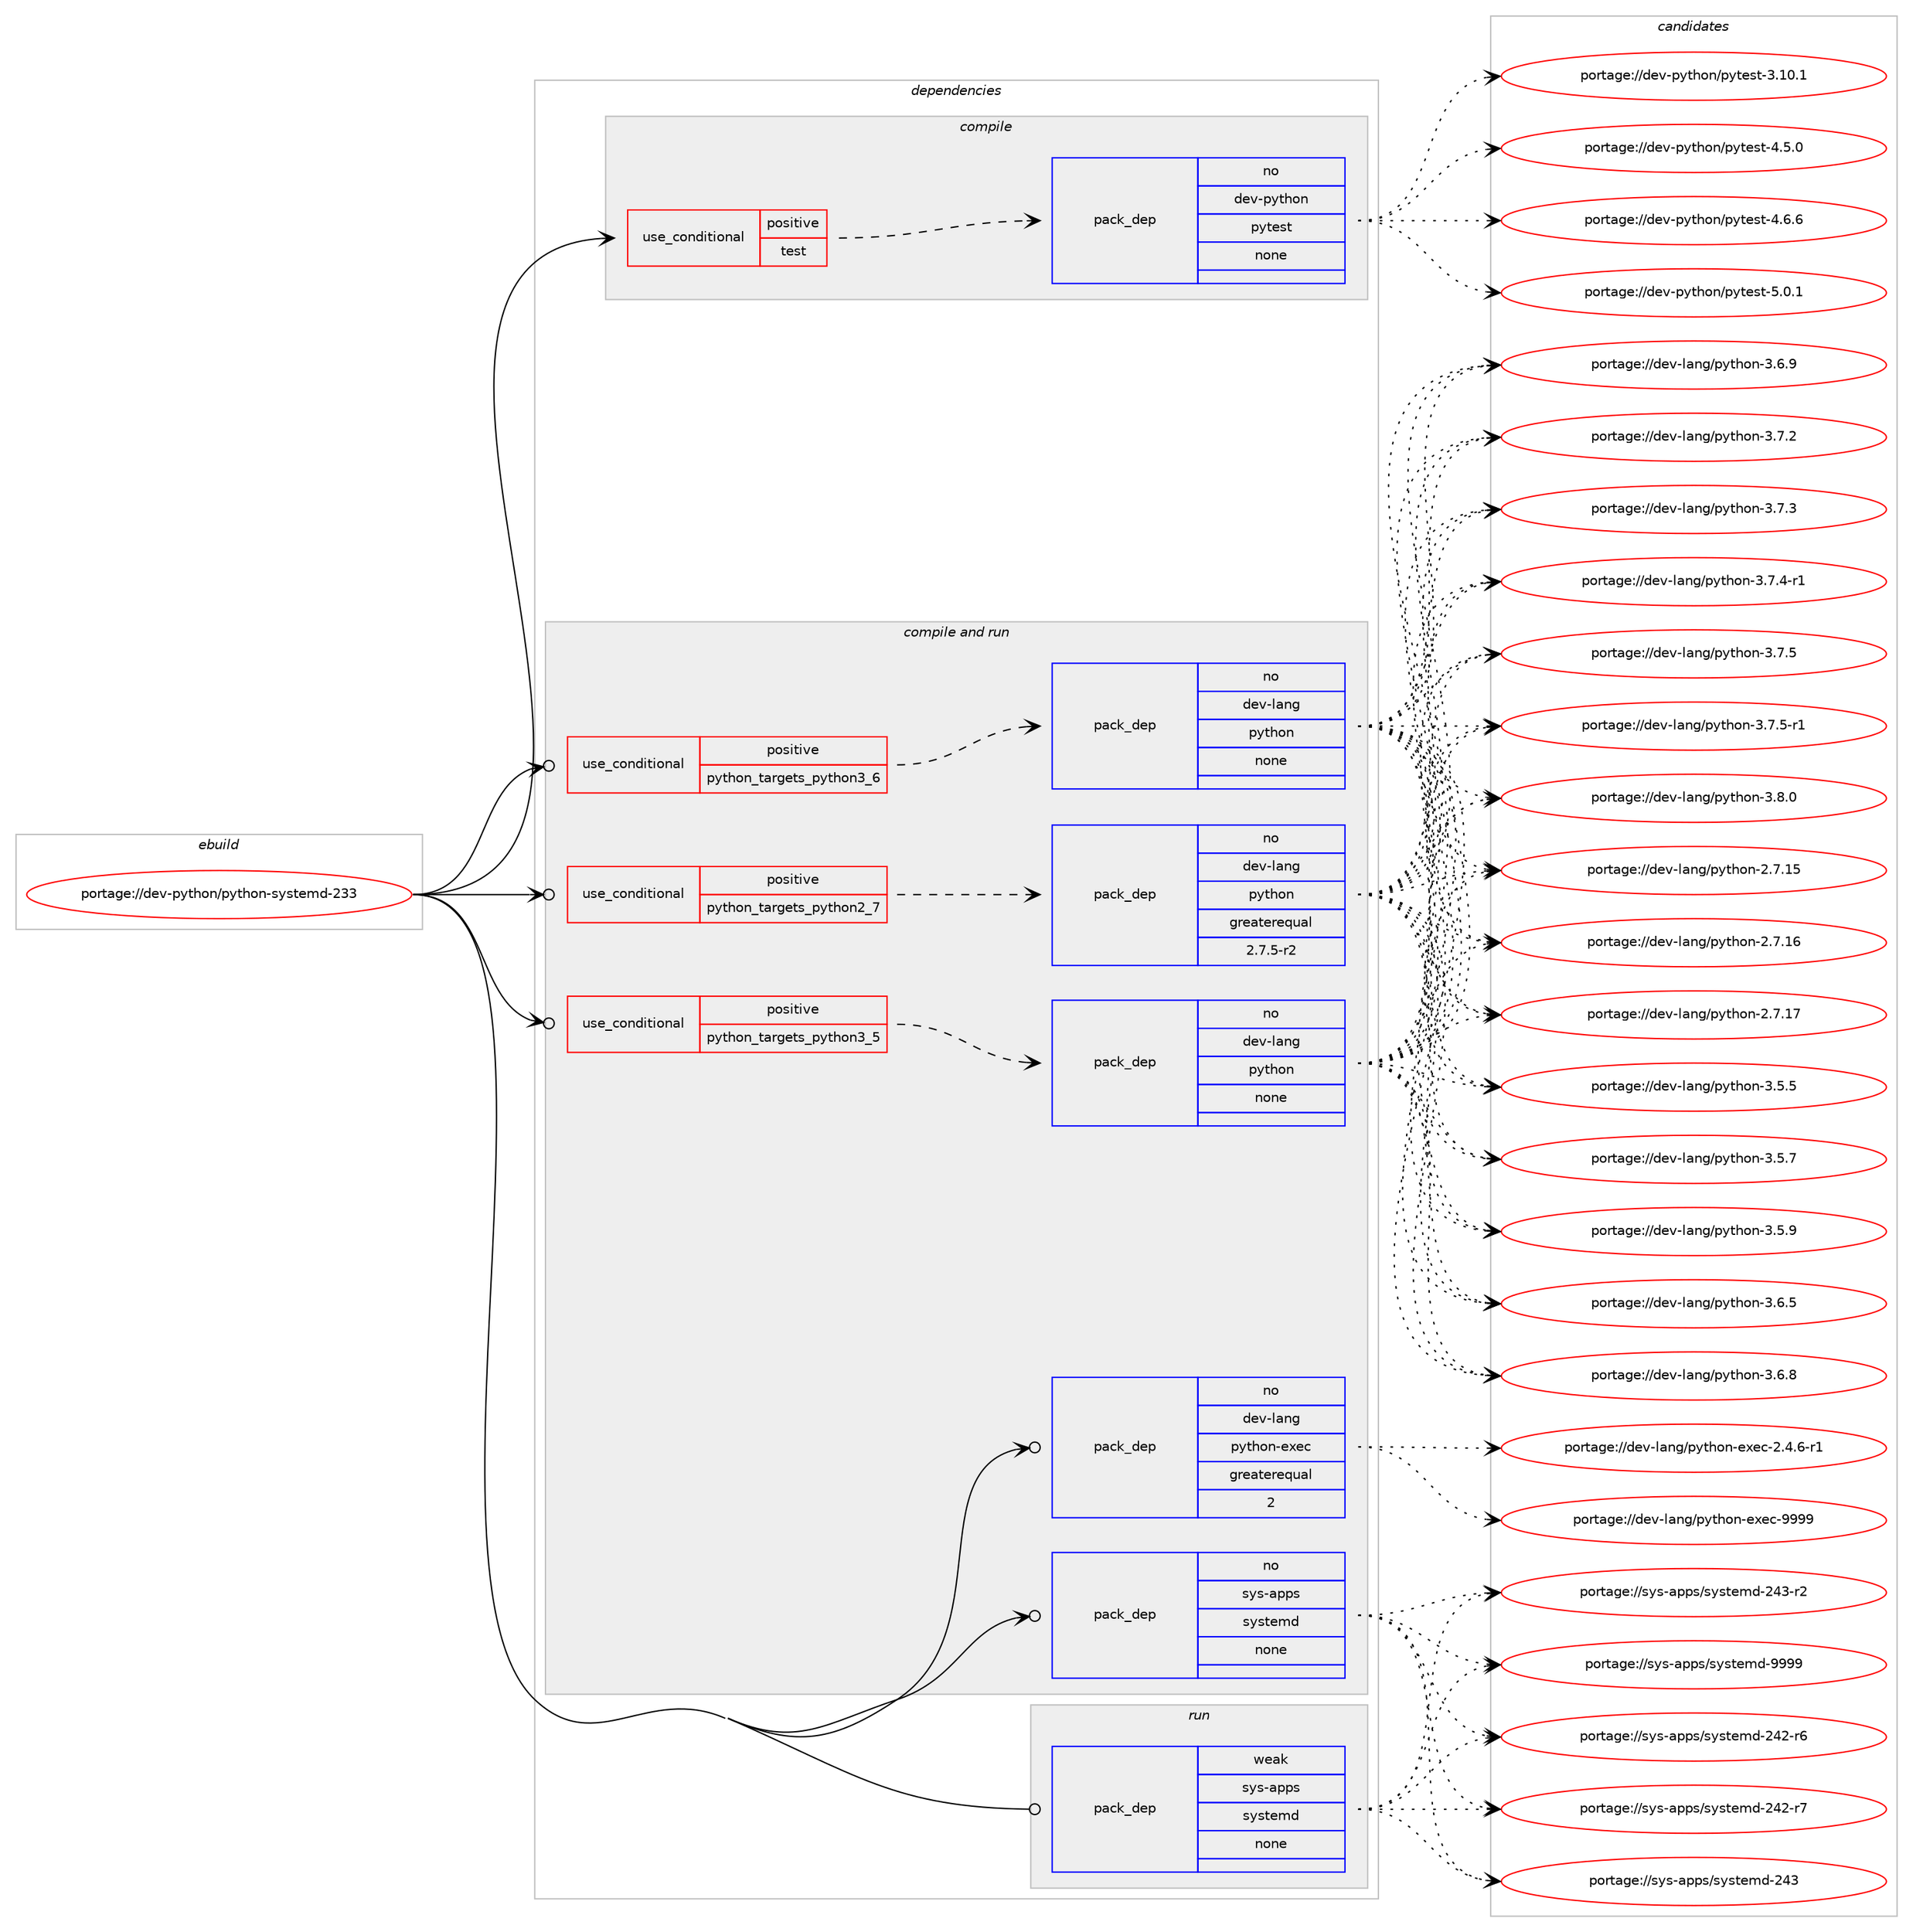 digraph prolog {

# *************
# Graph options
# *************

newrank=true;
concentrate=true;
compound=true;
graph [rankdir=LR,fontname=Helvetica,fontsize=10,ranksep=1.5];#, ranksep=2.5, nodesep=0.2];
edge  [arrowhead=vee];
node  [fontname=Helvetica,fontsize=10];

# **********
# The ebuild
# **********

subgraph cluster_leftcol {
color=gray;
rank=same;
label=<<i>ebuild</i>>;
id [label="portage://dev-python/python-systemd-233", color=red, width=4, href="../dev-python/python-systemd-233.svg"];
}

# ****************
# The dependencies
# ****************

subgraph cluster_midcol {
color=gray;
label=<<i>dependencies</i>>;
subgraph cluster_compile {
fillcolor="#eeeeee";
style=filled;
label=<<i>compile</i>>;
subgraph cond37251 {
dependency168056 [label=<<TABLE BORDER="0" CELLBORDER="1" CELLSPACING="0" CELLPADDING="4"><TR><TD ROWSPAN="3" CELLPADDING="10">use_conditional</TD></TR><TR><TD>positive</TD></TR><TR><TD>test</TD></TR></TABLE>>, shape=none, color=red];
subgraph pack127411 {
dependency168057 [label=<<TABLE BORDER="0" CELLBORDER="1" CELLSPACING="0" CELLPADDING="4" WIDTH="220"><TR><TD ROWSPAN="6" CELLPADDING="30">pack_dep</TD></TR><TR><TD WIDTH="110">no</TD></TR><TR><TD>dev-python</TD></TR><TR><TD>pytest</TD></TR><TR><TD>none</TD></TR><TR><TD></TD></TR></TABLE>>, shape=none, color=blue];
}
dependency168056:e -> dependency168057:w [weight=20,style="dashed",arrowhead="vee"];
}
id:e -> dependency168056:w [weight=20,style="solid",arrowhead="vee"];
}
subgraph cluster_compileandrun {
fillcolor="#eeeeee";
style=filled;
label=<<i>compile and run</i>>;
subgraph cond37252 {
dependency168058 [label=<<TABLE BORDER="0" CELLBORDER="1" CELLSPACING="0" CELLPADDING="4"><TR><TD ROWSPAN="3" CELLPADDING="10">use_conditional</TD></TR><TR><TD>positive</TD></TR><TR><TD>python_targets_python2_7</TD></TR></TABLE>>, shape=none, color=red];
subgraph pack127412 {
dependency168059 [label=<<TABLE BORDER="0" CELLBORDER="1" CELLSPACING="0" CELLPADDING="4" WIDTH="220"><TR><TD ROWSPAN="6" CELLPADDING="30">pack_dep</TD></TR><TR><TD WIDTH="110">no</TD></TR><TR><TD>dev-lang</TD></TR><TR><TD>python</TD></TR><TR><TD>greaterequal</TD></TR><TR><TD>2.7.5-r2</TD></TR></TABLE>>, shape=none, color=blue];
}
dependency168058:e -> dependency168059:w [weight=20,style="dashed",arrowhead="vee"];
}
id:e -> dependency168058:w [weight=20,style="solid",arrowhead="odotvee"];
subgraph cond37253 {
dependency168060 [label=<<TABLE BORDER="0" CELLBORDER="1" CELLSPACING="0" CELLPADDING="4"><TR><TD ROWSPAN="3" CELLPADDING="10">use_conditional</TD></TR><TR><TD>positive</TD></TR><TR><TD>python_targets_python3_5</TD></TR></TABLE>>, shape=none, color=red];
subgraph pack127413 {
dependency168061 [label=<<TABLE BORDER="0" CELLBORDER="1" CELLSPACING="0" CELLPADDING="4" WIDTH="220"><TR><TD ROWSPAN="6" CELLPADDING="30">pack_dep</TD></TR><TR><TD WIDTH="110">no</TD></TR><TR><TD>dev-lang</TD></TR><TR><TD>python</TD></TR><TR><TD>none</TD></TR><TR><TD></TD></TR></TABLE>>, shape=none, color=blue];
}
dependency168060:e -> dependency168061:w [weight=20,style="dashed",arrowhead="vee"];
}
id:e -> dependency168060:w [weight=20,style="solid",arrowhead="odotvee"];
subgraph cond37254 {
dependency168062 [label=<<TABLE BORDER="0" CELLBORDER="1" CELLSPACING="0" CELLPADDING="4"><TR><TD ROWSPAN="3" CELLPADDING="10">use_conditional</TD></TR><TR><TD>positive</TD></TR><TR><TD>python_targets_python3_6</TD></TR></TABLE>>, shape=none, color=red];
subgraph pack127414 {
dependency168063 [label=<<TABLE BORDER="0" CELLBORDER="1" CELLSPACING="0" CELLPADDING="4" WIDTH="220"><TR><TD ROWSPAN="6" CELLPADDING="30">pack_dep</TD></TR><TR><TD WIDTH="110">no</TD></TR><TR><TD>dev-lang</TD></TR><TR><TD>python</TD></TR><TR><TD>none</TD></TR><TR><TD></TD></TR></TABLE>>, shape=none, color=blue];
}
dependency168062:e -> dependency168063:w [weight=20,style="dashed",arrowhead="vee"];
}
id:e -> dependency168062:w [weight=20,style="solid",arrowhead="odotvee"];
subgraph pack127415 {
dependency168064 [label=<<TABLE BORDER="0" CELLBORDER="1" CELLSPACING="0" CELLPADDING="4" WIDTH="220"><TR><TD ROWSPAN="6" CELLPADDING="30">pack_dep</TD></TR><TR><TD WIDTH="110">no</TD></TR><TR><TD>dev-lang</TD></TR><TR><TD>python-exec</TD></TR><TR><TD>greaterequal</TD></TR><TR><TD>2</TD></TR></TABLE>>, shape=none, color=blue];
}
id:e -> dependency168064:w [weight=20,style="solid",arrowhead="odotvee"];
subgraph pack127416 {
dependency168065 [label=<<TABLE BORDER="0" CELLBORDER="1" CELLSPACING="0" CELLPADDING="4" WIDTH="220"><TR><TD ROWSPAN="6" CELLPADDING="30">pack_dep</TD></TR><TR><TD WIDTH="110">no</TD></TR><TR><TD>sys-apps</TD></TR><TR><TD>systemd</TD></TR><TR><TD>none</TD></TR><TR><TD></TD></TR></TABLE>>, shape=none, color=blue];
}
id:e -> dependency168065:w [weight=20,style="solid",arrowhead="odotvee"];
}
subgraph cluster_run {
fillcolor="#eeeeee";
style=filled;
label=<<i>run</i>>;
subgraph pack127417 {
dependency168066 [label=<<TABLE BORDER="0" CELLBORDER="1" CELLSPACING="0" CELLPADDING="4" WIDTH="220"><TR><TD ROWSPAN="6" CELLPADDING="30">pack_dep</TD></TR><TR><TD WIDTH="110">weak</TD></TR><TR><TD>sys-apps</TD></TR><TR><TD>systemd</TD></TR><TR><TD>none</TD></TR><TR><TD></TD></TR></TABLE>>, shape=none, color=blue];
}
id:e -> dependency168066:w [weight=20,style="solid",arrowhead="odot"];
}
}

# **************
# The candidates
# **************

subgraph cluster_choices {
rank=same;
color=gray;
label=<<i>candidates</i>>;

subgraph choice127411 {
color=black;
nodesep=1;
choiceportage100101118451121211161041111104711212111610111511645514649484649 [label="portage://dev-python/pytest-3.10.1", color=red, width=4,href="../dev-python/pytest-3.10.1.svg"];
choiceportage1001011184511212111610411111047112121116101115116455246534648 [label="portage://dev-python/pytest-4.5.0", color=red, width=4,href="../dev-python/pytest-4.5.0.svg"];
choiceportage1001011184511212111610411111047112121116101115116455246544654 [label="portage://dev-python/pytest-4.6.6", color=red, width=4,href="../dev-python/pytest-4.6.6.svg"];
choiceportage1001011184511212111610411111047112121116101115116455346484649 [label="portage://dev-python/pytest-5.0.1", color=red, width=4,href="../dev-python/pytest-5.0.1.svg"];
dependency168057:e -> choiceportage100101118451121211161041111104711212111610111511645514649484649:w [style=dotted,weight="100"];
dependency168057:e -> choiceportage1001011184511212111610411111047112121116101115116455246534648:w [style=dotted,weight="100"];
dependency168057:e -> choiceportage1001011184511212111610411111047112121116101115116455246544654:w [style=dotted,weight="100"];
dependency168057:e -> choiceportage1001011184511212111610411111047112121116101115116455346484649:w [style=dotted,weight="100"];
}
subgraph choice127412 {
color=black;
nodesep=1;
choiceportage10010111845108971101034711212111610411111045504655464953 [label="portage://dev-lang/python-2.7.15", color=red, width=4,href="../dev-lang/python-2.7.15.svg"];
choiceportage10010111845108971101034711212111610411111045504655464954 [label="portage://dev-lang/python-2.7.16", color=red, width=4,href="../dev-lang/python-2.7.16.svg"];
choiceportage10010111845108971101034711212111610411111045504655464955 [label="portage://dev-lang/python-2.7.17", color=red, width=4,href="../dev-lang/python-2.7.17.svg"];
choiceportage100101118451089711010347112121116104111110455146534653 [label="portage://dev-lang/python-3.5.5", color=red, width=4,href="../dev-lang/python-3.5.5.svg"];
choiceportage100101118451089711010347112121116104111110455146534655 [label="portage://dev-lang/python-3.5.7", color=red, width=4,href="../dev-lang/python-3.5.7.svg"];
choiceportage100101118451089711010347112121116104111110455146534657 [label="portage://dev-lang/python-3.5.9", color=red, width=4,href="../dev-lang/python-3.5.9.svg"];
choiceportage100101118451089711010347112121116104111110455146544653 [label="portage://dev-lang/python-3.6.5", color=red, width=4,href="../dev-lang/python-3.6.5.svg"];
choiceportage100101118451089711010347112121116104111110455146544656 [label="portage://dev-lang/python-3.6.8", color=red, width=4,href="../dev-lang/python-3.6.8.svg"];
choiceportage100101118451089711010347112121116104111110455146544657 [label="portage://dev-lang/python-3.6.9", color=red, width=4,href="../dev-lang/python-3.6.9.svg"];
choiceportage100101118451089711010347112121116104111110455146554650 [label="portage://dev-lang/python-3.7.2", color=red, width=4,href="../dev-lang/python-3.7.2.svg"];
choiceportage100101118451089711010347112121116104111110455146554651 [label="portage://dev-lang/python-3.7.3", color=red, width=4,href="../dev-lang/python-3.7.3.svg"];
choiceportage1001011184510897110103471121211161041111104551465546524511449 [label="portage://dev-lang/python-3.7.4-r1", color=red, width=4,href="../dev-lang/python-3.7.4-r1.svg"];
choiceportage100101118451089711010347112121116104111110455146554653 [label="portage://dev-lang/python-3.7.5", color=red, width=4,href="../dev-lang/python-3.7.5.svg"];
choiceportage1001011184510897110103471121211161041111104551465546534511449 [label="portage://dev-lang/python-3.7.5-r1", color=red, width=4,href="../dev-lang/python-3.7.5-r1.svg"];
choiceportage100101118451089711010347112121116104111110455146564648 [label="portage://dev-lang/python-3.8.0", color=red, width=4,href="../dev-lang/python-3.8.0.svg"];
dependency168059:e -> choiceportage10010111845108971101034711212111610411111045504655464953:w [style=dotted,weight="100"];
dependency168059:e -> choiceportage10010111845108971101034711212111610411111045504655464954:w [style=dotted,weight="100"];
dependency168059:e -> choiceportage10010111845108971101034711212111610411111045504655464955:w [style=dotted,weight="100"];
dependency168059:e -> choiceportage100101118451089711010347112121116104111110455146534653:w [style=dotted,weight="100"];
dependency168059:e -> choiceportage100101118451089711010347112121116104111110455146534655:w [style=dotted,weight="100"];
dependency168059:e -> choiceportage100101118451089711010347112121116104111110455146534657:w [style=dotted,weight="100"];
dependency168059:e -> choiceportage100101118451089711010347112121116104111110455146544653:w [style=dotted,weight="100"];
dependency168059:e -> choiceportage100101118451089711010347112121116104111110455146544656:w [style=dotted,weight="100"];
dependency168059:e -> choiceportage100101118451089711010347112121116104111110455146544657:w [style=dotted,weight="100"];
dependency168059:e -> choiceportage100101118451089711010347112121116104111110455146554650:w [style=dotted,weight="100"];
dependency168059:e -> choiceportage100101118451089711010347112121116104111110455146554651:w [style=dotted,weight="100"];
dependency168059:e -> choiceportage1001011184510897110103471121211161041111104551465546524511449:w [style=dotted,weight="100"];
dependency168059:e -> choiceportage100101118451089711010347112121116104111110455146554653:w [style=dotted,weight="100"];
dependency168059:e -> choiceportage1001011184510897110103471121211161041111104551465546534511449:w [style=dotted,weight="100"];
dependency168059:e -> choiceportage100101118451089711010347112121116104111110455146564648:w [style=dotted,weight="100"];
}
subgraph choice127413 {
color=black;
nodesep=1;
choiceportage10010111845108971101034711212111610411111045504655464953 [label="portage://dev-lang/python-2.7.15", color=red, width=4,href="../dev-lang/python-2.7.15.svg"];
choiceportage10010111845108971101034711212111610411111045504655464954 [label="portage://dev-lang/python-2.7.16", color=red, width=4,href="../dev-lang/python-2.7.16.svg"];
choiceportage10010111845108971101034711212111610411111045504655464955 [label="portage://dev-lang/python-2.7.17", color=red, width=4,href="../dev-lang/python-2.7.17.svg"];
choiceportage100101118451089711010347112121116104111110455146534653 [label="portage://dev-lang/python-3.5.5", color=red, width=4,href="../dev-lang/python-3.5.5.svg"];
choiceportage100101118451089711010347112121116104111110455146534655 [label="portage://dev-lang/python-3.5.7", color=red, width=4,href="../dev-lang/python-3.5.7.svg"];
choiceportage100101118451089711010347112121116104111110455146534657 [label="portage://dev-lang/python-3.5.9", color=red, width=4,href="../dev-lang/python-3.5.9.svg"];
choiceportage100101118451089711010347112121116104111110455146544653 [label="portage://dev-lang/python-3.6.5", color=red, width=4,href="../dev-lang/python-3.6.5.svg"];
choiceportage100101118451089711010347112121116104111110455146544656 [label="portage://dev-lang/python-3.6.8", color=red, width=4,href="../dev-lang/python-3.6.8.svg"];
choiceportage100101118451089711010347112121116104111110455146544657 [label="portage://dev-lang/python-3.6.9", color=red, width=4,href="../dev-lang/python-3.6.9.svg"];
choiceportage100101118451089711010347112121116104111110455146554650 [label="portage://dev-lang/python-3.7.2", color=red, width=4,href="../dev-lang/python-3.7.2.svg"];
choiceportage100101118451089711010347112121116104111110455146554651 [label="portage://dev-lang/python-3.7.3", color=red, width=4,href="../dev-lang/python-3.7.3.svg"];
choiceportage1001011184510897110103471121211161041111104551465546524511449 [label="portage://dev-lang/python-3.7.4-r1", color=red, width=4,href="../dev-lang/python-3.7.4-r1.svg"];
choiceportage100101118451089711010347112121116104111110455146554653 [label="portage://dev-lang/python-3.7.5", color=red, width=4,href="../dev-lang/python-3.7.5.svg"];
choiceportage1001011184510897110103471121211161041111104551465546534511449 [label="portage://dev-lang/python-3.7.5-r1", color=red, width=4,href="../dev-lang/python-3.7.5-r1.svg"];
choiceportage100101118451089711010347112121116104111110455146564648 [label="portage://dev-lang/python-3.8.0", color=red, width=4,href="../dev-lang/python-3.8.0.svg"];
dependency168061:e -> choiceportage10010111845108971101034711212111610411111045504655464953:w [style=dotted,weight="100"];
dependency168061:e -> choiceportage10010111845108971101034711212111610411111045504655464954:w [style=dotted,weight="100"];
dependency168061:e -> choiceportage10010111845108971101034711212111610411111045504655464955:w [style=dotted,weight="100"];
dependency168061:e -> choiceportage100101118451089711010347112121116104111110455146534653:w [style=dotted,weight="100"];
dependency168061:e -> choiceportage100101118451089711010347112121116104111110455146534655:w [style=dotted,weight="100"];
dependency168061:e -> choiceportage100101118451089711010347112121116104111110455146534657:w [style=dotted,weight="100"];
dependency168061:e -> choiceportage100101118451089711010347112121116104111110455146544653:w [style=dotted,weight="100"];
dependency168061:e -> choiceportage100101118451089711010347112121116104111110455146544656:w [style=dotted,weight="100"];
dependency168061:e -> choiceportage100101118451089711010347112121116104111110455146544657:w [style=dotted,weight="100"];
dependency168061:e -> choiceportage100101118451089711010347112121116104111110455146554650:w [style=dotted,weight="100"];
dependency168061:e -> choiceportage100101118451089711010347112121116104111110455146554651:w [style=dotted,weight="100"];
dependency168061:e -> choiceportage1001011184510897110103471121211161041111104551465546524511449:w [style=dotted,weight="100"];
dependency168061:e -> choiceportage100101118451089711010347112121116104111110455146554653:w [style=dotted,weight="100"];
dependency168061:e -> choiceportage1001011184510897110103471121211161041111104551465546534511449:w [style=dotted,weight="100"];
dependency168061:e -> choiceportage100101118451089711010347112121116104111110455146564648:w [style=dotted,weight="100"];
}
subgraph choice127414 {
color=black;
nodesep=1;
choiceportage10010111845108971101034711212111610411111045504655464953 [label="portage://dev-lang/python-2.7.15", color=red, width=4,href="../dev-lang/python-2.7.15.svg"];
choiceportage10010111845108971101034711212111610411111045504655464954 [label="portage://dev-lang/python-2.7.16", color=red, width=4,href="../dev-lang/python-2.7.16.svg"];
choiceportage10010111845108971101034711212111610411111045504655464955 [label="portage://dev-lang/python-2.7.17", color=red, width=4,href="../dev-lang/python-2.7.17.svg"];
choiceportage100101118451089711010347112121116104111110455146534653 [label="portage://dev-lang/python-3.5.5", color=red, width=4,href="../dev-lang/python-3.5.5.svg"];
choiceportage100101118451089711010347112121116104111110455146534655 [label="portage://dev-lang/python-3.5.7", color=red, width=4,href="../dev-lang/python-3.5.7.svg"];
choiceportage100101118451089711010347112121116104111110455146534657 [label="portage://dev-lang/python-3.5.9", color=red, width=4,href="../dev-lang/python-3.5.9.svg"];
choiceportage100101118451089711010347112121116104111110455146544653 [label="portage://dev-lang/python-3.6.5", color=red, width=4,href="../dev-lang/python-3.6.5.svg"];
choiceportage100101118451089711010347112121116104111110455146544656 [label="portage://dev-lang/python-3.6.8", color=red, width=4,href="../dev-lang/python-3.6.8.svg"];
choiceportage100101118451089711010347112121116104111110455146544657 [label="portage://dev-lang/python-3.6.9", color=red, width=4,href="../dev-lang/python-3.6.9.svg"];
choiceportage100101118451089711010347112121116104111110455146554650 [label="portage://dev-lang/python-3.7.2", color=red, width=4,href="../dev-lang/python-3.7.2.svg"];
choiceportage100101118451089711010347112121116104111110455146554651 [label="portage://dev-lang/python-3.7.3", color=red, width=4,href="../dev-lang/python-3.7.3.svg"];
choiceportage1001011184510897110103471121211161041111104551465546524511449 [label="portage://dev-lang/python-3.7.4-r1", color=red, width=4,href="../dev-lang/python-3.7.4-r1.svg"];
choiceportage100101118451089711010347112121116104111110455146554653 [label="portage://dev-lang/python-3.7.5", color=red, width=4,href="../dev-lang/python-3.7.5.svg"];
choiceportage1001011184510897110103471121211161041111104551465546534511449 [label="portage://dev-lang/python-3.7.5-r1", color=red, width=4,href="../dev-lang/python-3.7.5-r1.svg"];
choiceportage100101118451089711010347112121116104111110455146564648 [label="portage://dev-lang/python-3.8.0", color=red, width=4,href="../dev-lang/python-3.8.0.svg"];
dependency168063:e -> choiceportage10010111845108971101034711212111610411111045504655464953:w [style=dotted,weight="100"];
dependency168063:e -> choiceportage10010111845108971101034711212111610411111045504655464954:w [style=dotted,weight="100"];
dependency168063:e -> choiceportage10010111845108971101034711212111610411111045504655464955:w [style=dotted,weight="100"];
dependency168063:e -> choiceportage100101118451089711010347112121116104111110455146534653:w [style=dotted,weight="100"];
dependency168063:e -> choiceportage100101118451089711010347112121116104111110455146534655:w [style=dotted,weight="100"];
dependency168063:e -> choiceportage100101118451089711010347112121116104111110455146534657:w [style=dotted,weight="100"];
dependency168063:e -> choiceportage100101118451089711010347112121116104111110455146544653:w [style=dotted,weight="100"];
dependency168063:e -> choiceportage100101118451089711010347112121116104111110455146544656:w [style=dotted,weight="100"];
dependency168063:e -> choiceportage100101118451089711010347112121116104111110455146544657:w [style=dotted,weight="100"];
dependency168063:e -> choiceportage100101118451089711010347112121116104111110455146554650:w [style=dotted,weight="100"];
dependency168063:e -> choiceportage100101118451089711010347112121116104111110455146554651:w [style=dotted,weight="100"];
dependency168063:e -> choiceportage1001011184510897110103471121211161041111104551465546524511449:w [style=dotted,weight="100"];
dependency168063:e -> choiceportage100101118451089711010347112121116104111110455146554653:w [style=dotted,weight="100"];
dependency168063:e -> choiceportage1001011184510897110103471121211161041111104551465546534511449:w [style=dotted,weight="100"];
dependency168063:e -> choiceportage100101118451089711010347112121116104111110455146564648:w [style=dotted,weight="100"];
}
subgraph choice127415 {
color=black;
nodesep=1;
choiceportage10010111845108971101034711212111610411111045101120101994550465246544511449 [label="portage://dev-lang/python-exec-2.4.6-r1", color=red, width=4,href="../dev-lang/python-exec-2.4.6-r1.svg"];
choiceportage10010111845108971101034711212111610411111045101120101994557575757 [label="portage://dev-lang/python-exec-9999", color=red, width=4,href="../dev-lang/python-exec-9999.svg"];
dependency168064:e -> choiceportage10010111845108971101034711212111610411111045101120101994550465246544511449:w [style=dotted,weight="100"];
dependency168064:e -> choiceportage10010111845108971101034711212111610411111045101120101994557575757:w [style=dotted,weight="100"];
}
subgraph choice127416 {
color=black;
nodesep=1;
choiceportage115121115459711211211547115121115116101109100455052504511454 [label="portage://sys-apps/systemd-242-r6", color=red, width=4,href="../sys-apps/systemd-242-r6.svg"];
choiceportage115121115459711211211547115121115116101109100455052504511455 [label="portage://sys-apps/systemd-242-r7", color=red, width=4,href="../sys-apps/systemd-242-r7.svg"];
choiceportage11512111545971121121154711512111511610110910045505251 [label="portage://sys-apps/systemd-243", color=red, width=4,href="../sys-apps/systemd-243.svg"];
choiceportage115121115459711211211547115121115116101109100455052514511450 [label="portage://sys-apps/systemd-243-r2", color=red, width=4,href="../sys-apps/systemd-243-r2.svg"];
choiceportage1151211154597112112115471151211151161011091004557575757 [label="portage://sys-apps/systemd-9999", color=red, width=4,href="../sys-apps/systemd-9999.svg"];
dependency168065:e -> choiceportage115121115459711211211547115121115116101109100455052504511454:w [style=dotted,weight="100"];
dependency168065:e -> choiceportage115121115459711211211547115121115116101109100455052504511455:w [style=dotted,weight="100"];
dependency168065:e -> choiceportage11512111545971121121154711512111511610110910045505251:w [style=dotted,weight="100"];
dependency168065:e -> choiceportage115121115459711211211547115121115116101109100455052514511450:w [style=dotted,weight="100"];
dependency168065:e -> choiceportage1151211154597112112115471151211151161011091004557575757:w [style=dotted,weight="100"];
}
subgraph choice127417 {
color=black;
nodesep=1;
choiceportage115121115459711211211547115121115116101109100455052504511454 [label="portage://sys-apps/systemd-242-r6", color=red, width=4,href="../sys-apps/systemd-242-r6.svg"];
choiceportage115121115459711211211547115121115116101109100455052504511455 [label="portage://sys-apps/systemd-242-r7", color=red, width=4,href="../sys-apps/systemd-242-r7.svg"];
choiceportage11512111545971121121154711512111511610110910045505251 [label="portage://sys-apps/systemd-243", color=red, width=4,href="../sys-apps/systemd-243.svg"];
choiceportage115121115459711211211547115121115116101109100455052514511450 [label="portage://sys-apps/systemd-243-r2", color=red, width=4,href="../sys-apps/systemd-243-r2.svg"];
choiceportage1151211154597112112115471151211151161011091004557575757 [label="portage://sys-apps/systemd-9999", color=red, width=4,href="../sys-apps/systemd-9999.svg"];
dependency168066:e -> choiceportage115121115459711211211547115121115116101109100455052504511454:w [style=dotted,weight="100"];
dependency168066:e -> choiceportage115121115459711211211547115121115116101109100455052504511455:w [style=dotted,weight="100"];
dependency168066:e -> choiceportage11512111545971121121154711512111511610110910045505251:w [style=dotted,weight="100"];
dependency168066:e -> choiceportage115121115459711211211547115121115116101109100455052514511450:w [style=dotted,weight="100"];
dependency168066:e -> choiceportage1151211154597112112115471151211151161011091004557575757:w [style=dotted,weight="100"];
}
}

}
